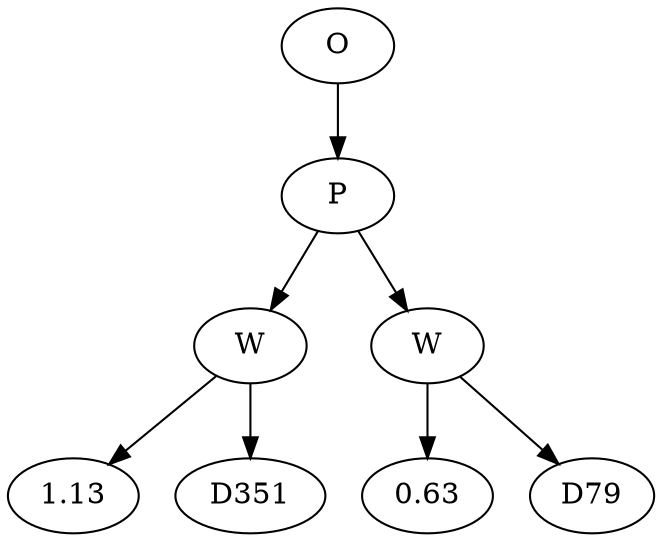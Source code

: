 // Tree
digraph {
	2988031 [label=O]
	2988032 [label=P]
	2988031 -> 2988032
	2988033 [label=W]
	2988032 -> 2988033
	2988034 [label=1.13]
	2988033 -> 2988034
	2988035 [label=D351]
	2988033 -> 2988035
	2988036 [label=W]
	2988032 -> 2988036
	2988037 [label=0.63]
	2988036 -> 2988037
	2988038 [label=D79]
	2988036 -> 2988038
}
